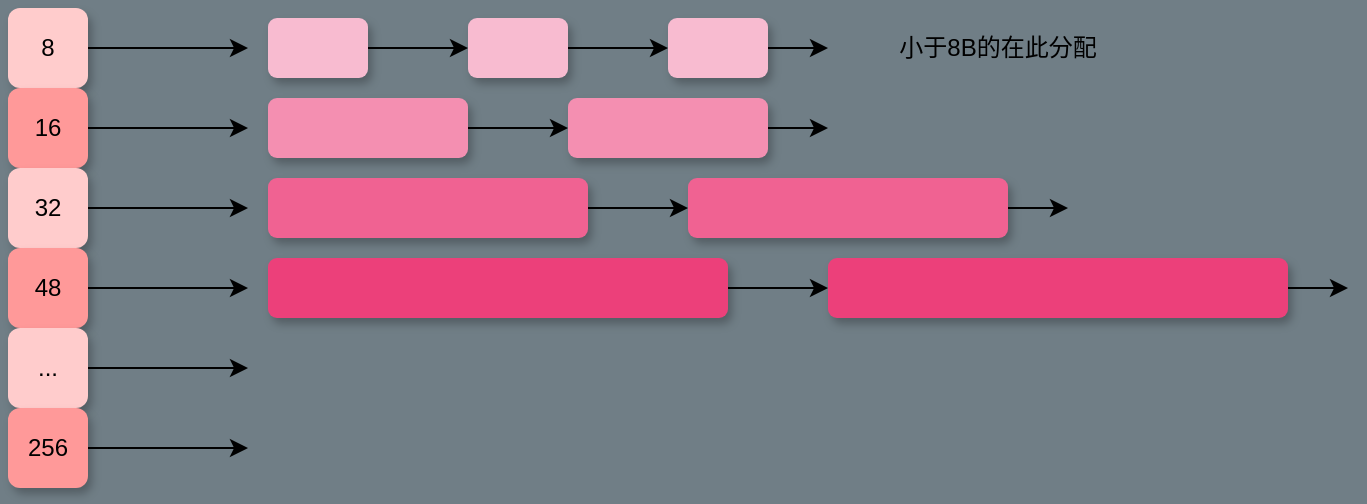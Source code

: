 <mxfile version="13.6.9" type="device"><diagram id="VSArOQDPkqbNzoKQu4Cz" name="第 1 页"><mxGraphModel dx="782" dy="561" grid="1" gridSize="10" guides="1" tooltips="1" connect="1" arrows="1" fold="1" page="1" pageScale="1" pageWidth="1169" pageHeight="827" background="#707E86" math="0" shadow="0"><root><mxCell id="0"/><mxCell id="1" parent="0"/><mxCell id="emT9GT3U_SJYdVgVnvcV-54" style="edgeStyle=none;rounded=0;orthogonalLoop=1;jettySize=auto;html=1;exitX=1;exitY=0.5;exitDx=0;exitDy=0;shadow=0;" edge="1" parent="1" source="emT9GT3U_SJYdVgVnvcV-34"><mxGeometry relative="1" as="geometry"><mxPoint x="320" y="200" as="targetPoint"/></mxGeometry></mxCell><mxCell id="emT9GT3U_SJYdVgVnvcV-34" value="8" style="rounded=1;whiteSpace=wrap;html=1;shadow=1;strokeColor=none;fillColor=#FFCCCC;" vertex="1" parent="1"><mxGeometry x="200" y="180" width="40" height="40" as="geometry"/></mxCell><mxCell id="emT9GT3U_SJYdVgVnvcV-55" style="edgeStyle=none;rounded=0;orthogonalLoop=1;jettySize=auto;html=1;exitX=1;exitY=0.5;exitDx=0;exitDy=0;shadow=0;" edge="1" parent="1" source="emT9GT3U_SJYdVgVnvcV-35"><mxGeometry relative="1" as="geometry"><mxPoint x="320" y="240" as="targetPoint"/></mxGeometry></mxCell><mxCell id="emT9GT3U_SJYdVgVnvcV-35" value="16" style="rounded=1;whiteSpace=wrap;html=1;shadow=1;strokeColor=none;fillColor=#FF9999;" vertex="1" parent="1"><mxGeometry x="200" y="220" width="40" height="40" as="geometry"/></mxCell><mxCell id="emT9GT3U_SJYdVgVnvcV-56" style="edgeStyle=none;rounded=0;orthogonalLoop=1;jettySize=auto;html=1;exitX=1;exitY=0.5;exitDx=0;exitDy=0;shadow=0;" edge="1" parent="1" source="emT9GT3U_SJYdVgVnvcV-36"><mxGeometry relative="1" as="geometry"><mxPoint x="320" y="280" as="targetPoint"/></mxGeometry></mxCell><mxCell id="emT9GT3U_SJYdVgVnvcV-36" value="32" style="rounded=1;whiteSpace=wrap;html=1;shadow=1;strokeColor=none;fillColor=#FFCCCC;" vertex="1" parent="1"><mxGeometry x="200" y="260" width="40" height="40" as="geometry"/></mxCell><mxCell id="emT9GT3U_SJYdVgVnvcV-57" style="edgeStyle=none;rounded=0;orthogonalLoop=1;jettySize=auto;html=1;exitX=1;exitY=0.5;exitDx=0;exitDy=0;shadow=0;" edge="1" parent="1" source="emT9GT3U_SJYdVgVnvcV-37"><mxGeometry relative="1" as="geometry"><mxPoint x="320" y="320" as="targetPoint"/></mxGeometry></mxCell><mxCell id="emT9GT3U_SJYdVgVnvcV-37" value="48" style="rounded=1;whiteSpace=wrap;html=1;shadow=1;strokeColor=none;fillColor=#FF9999;" vertex="1" parent="1"><mxGeometry x="200" y="300" width="40" height="40" as="geometry"/></mxCell><mxCell id="emT9GT3U_SJYdVgVnvcV-58" style="edgeStyle=none;rounded=0;orthogonalLoop=1;jettySize=auto;html=1;shadow=0;" edge="1" parent="1" source="emT9GT3U_SJYdVgVnvcV-38"><mxGeometry relative="1" as="geometry"><mxPoint x="320" y="360" as="targetPoint"/></mxGeometry></mxCell><mxCell id="emT9GT3U_SJYdVgVnvcV-38" value="..." style="rounded=1;whiteSpace=wrap;html=1;shadow=1;strokeColor=none;fillColor=#FFCCCC;" vertex="1" parent="1"><mxGeometry x="200" y="340" width="40" height="40" as="geometry"/></mxCell><mxCell id="emT9GT3U_SJYdVgVnvcV-59" style="edgeStyle=none;rounded=0;orthogonalLoop=1;jettySize=auto;html=1;exitX=1;exitY=0.5;exitDx=0;exitDy=0;shadow=0;" edge="1" parent="1" source="emT9GT3U_SJYdVgVnvcV-39"><mxGeometry relative="1" as="geometry"><mxPoint x="320" y="400" as="targetPoint"/></mxGeometry></mxCell><mxCell id="emT9GT3U_SJYdVgVnvcV-39" value="256" style="rounded=1;whiteSpace=wrap;html=1;shadow=1;strokeColor=none;fillColor=#FF9999;" vertex="1" parent="1"><mxGeometry x="200" y="380" width="40" height="40" as="geometry"/></mxCell><mxCell id="emT9GT3U_SJYdVgVnvcV-60" style="edgeStyle=none;rounded=0;orthogonalLoop=1;jettySize=auto;html=1;exitX=1;exitY=0.5;exitDx=0;exitDy=0;entryX=0;entryY=0.5;entryDx=0;entryDy=0;shadow=0;" edge="1" parent="1" source="emT9GT3U_SJYdVgVnvcV-40" target="emT9GT3U_SJYdVgVnvcV-45"><mxGeometry relative="1" as="geometry"/></mxCell><mxCell id="emT9GT3U_SJYdVgVnvcV-40" value="" style="rounded=1;whiteSpace=wrap;html=1;shadow=1;strokeColor=none;fillColor=#f8bbd0;" vertex="1" parent="1"><mxGeometry x="330" y="185" width="50" height="30" as="geometry"/></mxCell><mxCell id="emT9GT3U_SJYdVgVnvcV-61" style="edgeStyle=none;rounded=0;orthogonalLoop=1;jettySize=auto;html=1;entryX=0;entryY=0.5;entryDx=0;entryDy=0;shadow=0;" edge="1" parent="1" source="emT9GT3U_SJYdVgVnvcV-45" target="emT9GT3U_SJYdVgVnvcV-46"><mxGeometry relative="1" as="geometry"/></mxCell><mxCell id="emT9GT3U_SJYdVgVnvcV-45" value="" style="rounded=1;whiteSpace=wrap;html=1;shadow=1;strokeColor=none;fillColor=#f8bbd0;" vertex="1" parent="1"><mxGeometry x="430" y="185" width="50" height="30" as="geometry"/></mxCell><mxCell id="emT9GT3U_SJYdVgVnvcV-66" style="edgeStyle=none;rounded=0;orthogonalLoop=1;jettySize=auto;html=1;exitX=1;exitY=0.5;exitDx=0;exitDy=0;shadow=0;" edge="1" parent="1" source="emT9GT3U_SJYdVgVnvcV-46"><mxGeometry relative="1" as="geometry"><mxPoint x="610" y="200" as="targetPoint"/></mxGeometry></mxCell><mxCell id="emT9GT3U_SJYdVgVnvcV-46" value="" style="rounded=1;whiteSpace=wrap;html=1;shadow=1;strokeColor=none;fillColor=#f8bbd0;" vertex="1" parent="1"><mxGeometry x="530" y="185" width="50" height="30" as="geometry"/></mxCell><mxCell id="emT9GT3U_SJYdVgVnvcV-62" style="edgeStyle=none;rounded=0;orthogonalLoop=1;jettySize=auto;html=1;entryX=0;entryY=0.5;entryDx=0;entryDy=0;shadow=0;" edge="1" parent="1" source="emT9GT3U_SJYdVgVnvcV-47" target="emT9GT3U_SJYdVgVnvcV-49"><mxGeometry relative="1" as="geometry"/></mxCell><mxCell id="emT9GT3U_SJYdVgVnvcV-47" value="" style="rounded=1;whiteSpace=wrap;html=1;shadow=1;strokeColor=none;fillColor=#f48fb1;" vertex="1" parent="1"><mxGeometry x="330" y="225" width="100" height="30" as="geometry"/></mxCell><mxCell id="emT9GT3U_SJYdVgVnvcV-67" style="edgeStyle=none;rounded=0;orthogonalLoop=1;jettySize=auto;html=1;exitX=1;exitY=0.5;exitDx=0;exitDy=0;shadow=0;" edge="1" parent="1" source="emT9GT3U_SJYdVgVnvcV-49"><mxGeometry relative="1" as="geometry"><mxPoint x="610" y="240" as="targetPoint"/></mxGeometry></mxCell><mxCell id="emT9GT3U_SJYdVgVnvcV-49" value="" style="rounded=1;whiteSpace=wrap;html=1;shadow=1;strokeColor=none;fillColor=#f48fb1;" vertex="1" parent="1"><mxGeometry x="480" y="225" width="100" height="30" as="geometry"/></mxCell><mxCell id="emT9GT3U_SJYdVgVnvcV-63" style="edgeStyle=none;rounded=0;orthogonalLoop=1;jettySize=auto;html=1;entryX=0;entryY=0.5;entryDx=0;entryDy=0;shadow=0;" edge="1" parent="1" source="emT9GT3U_SJYdVgVnvcV-50" target="emT9GT3U_SJYdVgVnvcV-51"><mxGeometry relative="1" as="geometry"/></mxCell><mxCell id="emT9GT3U_SJYdVgVnvcV-50" value="" style="rounded=1;whiteSpace=wrap;html=1;shadow=1;strokeColor=none;fillColor=#f06292;" vertex="1" parent="1"><mxGeometry x="330" y="265" width="160" height="30" as="geometry"/></mxCell><mxCell id="emT9GT3U_SJYdVgVnvcV-68" style="edgeStyle=none;rounded=0;orthogonalLoop=1;jettySize=auto;html=1;exitX=1;exitY=0.5;exitDx=0;exitDy=0;shadow=0;" edge="1" parent="1" source="emT9GT3U_SJYdVgVnvcV-51"><mxGeometry relative="1" as="geometry"><mxPoint x="730" y="280" as="targetPoint"/></mxGeometry></mxCell><mxCell id="emT9GT3U_SJYdVgVnvcV-51" value="" style="rounded=1;whiteSpace=wrap;html=1;shadow=1;strokeColor=none;fillColor=#f06292;" vertex="1" parent="1"><mxGeometry x="540" y="265" width="160" height="30" as="geometry"/></mxCell><mxCell id="emT9GT3U_SJYdVgVnvcV-64" style="edgeStyle=none;rounded=0;orthogonalLoop=1;jettySize=auto;html=1;entryX=0;entryY=0.5;entryDx=0;entryDy=0;shadow=0;" edge="1" parent="1" source="emT9GT3U_SJYdVgVnvcV-52" target="emT9GT3U_SJYdVgVnvcV-53"><mxGeometry relative="1" as="geometry"/></mxCell><mxCell id="emT9GT3U_SJYdVgVnvcV-52" value="" style="rounded=1;whiteSpace=wrap;html=1;shadow=1;strokeColor=none;fillColor=#ec407a;" vertex="1" parent="1"><mxGeometry x="330" y="305" width="230" height="30" as="geometry"/></mxCell><mxCell id="emT9GT3U_SJYdVgVnvcV-70" style="edgeStyle=none;rounded=0;orthogonalLoop=1;jettySize=auto;html=1;exitX=1;exitY=0.5;exitDx=0;exitDy=0;shadow=0;" edge="1" parent="1" source="emT9GT3U_SJYdVgVnvcV-53"><mxGeometry relative="1" as="geometry"><mxPoint x="870" y="320" as="targetPoint"/></mxGeometry></mxCell><mxCell id="emT9GT3U_SJYdVgVnvcV-53" value="" style="rounded=1;whiteSpace=wrap;html=1;shadow=1;strokeColor=none;fillColor=#ec407a;" vertex="1" parent="1"><mxGeometry x="610" y="305" width="230" height="30" as="geometry"/></mxCell><mxCell id="emT9GT3U_SJYdVgVnvcV-65" value="小于8B的在此分配" style="text;html=1;strokeColor=none;fillColor=none;align=center;verticalAlign=middle;whiteSpace=wrap;rounded=0;shadow=1;" vertex="1" parent="1"><mxGeometry x="620" y="190" width="150" height="20" as="geometry"/></mxCell></root></mxGraphModel></diagram></mxfile>